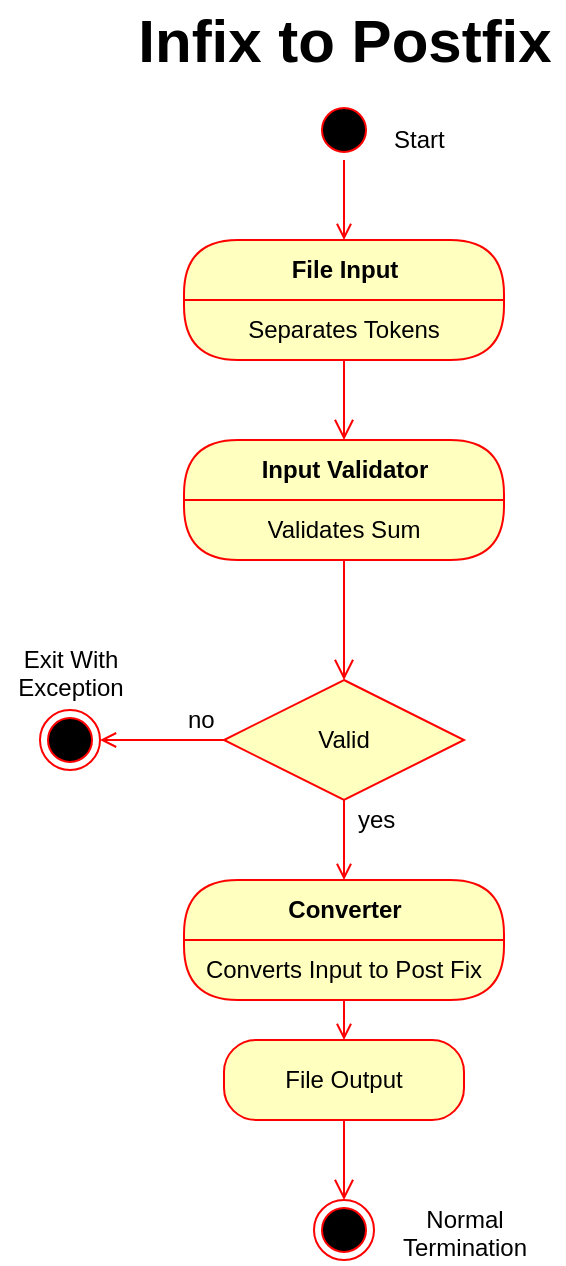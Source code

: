 <mxfile version="12.1.0" type="google" pages="1"><diagram id="WkzB96gpfyebehtzMg_4" name="Page-1"><mxGraphModel dx="2062" dy="1126" grid="1" gridSize="10" guides="1" tooltips="1" connect="1" arrows="1" fold="1" page="1" pageScale="1" pageWidth="850" pageHeight="1100" math="0" shadow="0"><root><mxCell id="0"/><mxCell id="1" parent="0"/><mxCell id="T3A5_eLGtSLF5CPeV3Uh-96" style="edgeStyle=orthogonalEdgeStyle;rounded=0;orthogonalLoop=1;jettySize=auto;html=1;exitX=0.5;exitY=1;exitDx=0;exitDy=0;entryX=0.5;entryY=0;entryDx=0;entryDy=0;startArrow=none;startFill=0;endArrow=open;endFill=0;strokeColor=#FF0000;" parent="1" source="T3A5_eLGtSLF5CPeV3Uh-38" target="T3A5_eLGtSLF5CPeV3Uh-45" edge="1"><mxGeometry relative="1" as="geometry"/></mxCell><mxCell id="T3A5_eLGtSLF5CPeV3Uh-38" value="" style="ellipse;html=1;shape=startState;fillColor=#000000;strokeColor=#ff0000;" parent="1" vertex="1"><mxGeometry x="387" y="210" width="30" height="30" as="geometry"/></mxCell><mxCell id="T3A5_eLGtSLF5CPeV3Uh-45" value="File Input" style="swimlane;html=1;fontStyle=1;align=center;verticalAlign=middle;childLayout=stackLayout;horizontal=1;startSize=30;horizontalStack=0;resizeParent=0;resizeLast=1;container=0;fontColor=#000000;collapsible=0;rounded=1;arcSize=30;strokeColor=#ff0000;fillColor=#ffffc0;swimlaneFillColor=#ffffc0;" parent="1" vertex="1"><mxGeometry x="322" y="280" width="160" height="60" as="geometry"/></mxCell><mxCell id="T3A5_eLGtSLF5CPeV3Uh-46" value="Separates Tokens" style="text;html=1;strokeColor=none;fillColor=none;align=center;verticalAlign=middle;spacingLeft=4;spacingRight=4;whiteSpace=wrap;overflow=hidden;rotatable=0;fontColor=#000000;" parent="T3A5_eLGtSLF5CPeV3Uh-45" vertex="1"><mxGeometry y="30" width="160" height="30" as="geometry"/></mxCell><mxCell id="T3A5_eLGtSLF5CPeV3Uh-59" value="" style="edgeStyle=orthogonalEdgeStyle;html=1;verticalAlign=bottom;endArrow=open;endSize=8;strokeColor=#ff0000;exitX=0.5;exitY=1;exitDx=0;exitDy=0;" parent="1" source="T3A5_eLGtSLF5CPeV3Uh-46" edge="1"><mxGeometry relative="1" as="geometry"><mxPoint x="402" y="380" as="targetPoint"/><mxPoint x="412" y="230" as="sourcePoint"/></mxGeometry></mxCell><mxCell id="T3A5_eLGtSLF5CPeV3Uh-95" value="Start" style="text;html=1;resizable=0;points=[];autosize=1;align=left;verticalAlign=top;spacingTop=-4;" parent="1" vertex="1"><mxGeometry x="425" y="220" width="40" height="20" as="geometry"/></mxCell><mxCell id="T3A5_eLGtSLF5CPeV3Uh-97" value="&lt;b&gt;Infix to Postfix&lt;/b&gt;" style="text;html=1;resizable=0;points=[];autosize=1;align=center;verticalAlign=top;spacingTop=-4;fontSize=30;" parent="1" vertex="1"><mxGeometry x="292" y="160" width="220" height="40" as="geometry"/></mxCell><mxCell id="Co2-2TIauiMWeB9D2tjR-7" value="Input Validator" style="swimlane;html=1;fontStyle=1;align=center;verticalAlign=middle;childLayout=stackLayout;horizontal=1;startSize=30;horizontalStack=0;resizeParent=0;resizeLast=1;container=0;fontColor=#000000;collapsible=0;rounded=1;arcSize=30;strokeColor=#ff0000;fillColor=#ffffc0;swimlaneFillColor=#ffffc0;" vertex="1" parent="1"><mxGeometry x="322" y="380" width="160" height="60" as="geometry"/></mxCell><mxCell id="Co2-2TIauiMWeB9D2tjR-8" value="Validates Sum" style="text;html=1;strokeColor=none;fillColor=none;align=center;verticalAlign=middle;spacingLeft=4;spacingRight=4;whiteSpace=wrap;overflow=hidden;rotatable=0;fontColor=#000000;" vertex="1" parent="Co2-2TIauiMWeB9D2tjR-7"><mxGeometry y="30" width="160" height="30" as="geometry"/></mxCell><mxCell id="Co2-2TIauiMWeB9D2tjR-9" value="" style="edgeStyle=orthogonalEdgeStyle;html=1;verticalAlign=bottom;endArrow=open;endSize=8;strokeColor=#ff0000;fontSize=12;" edge="1" source="Co2-2TIauiMWeB9D2tjR-7" parent="1"><mxGeometry relative="1" as="geometry"><mxPoint x="402" y="500" as="targetPoint"/></mxGeometry></mxCell><mxCell id="Co2-2TIauiMWeB9D2tjR-13" style="edgeStyle=orthogonalEdgeStyle;rounded=0;orthogonalLoop=1;jettySize=auto;html=1;exitX=0;exitY=0.5;exitDx=0;exitDy=0;startArrow=none;startFill=0;endArrow=open;endFill=0;strokeColor=#FF0000;fontSize=12;" edge="1" parent="1" source="Co2-2TIauiMWeB9D2tjR-10"><mxGeometry relative="1" as="geometry"><mxPoint x="280" y="530" as="targetPoint"/></mxGeometry></mxCell><mxCell id="Co2-2TIauiMWeB9D2tjR-22" style="edgeStyle=orthogonalEdgeStyle;rounded=0;orthogonalLoop=1;jettySize=auto;html=1;exitX=0.5;exitY=1;exitDx=0;exitDy=0;startArrow=none;startFill=0;endArrow=open;endFill=0;strokeColor=#FF0000;fontSize=12;" edge="1" parent="1" source="Co2-2TIauiMWeB9D2tjR-10"><mxGeometry relative="1" as="geometry"><mxPoint x="402" y="600" as="targetPoint"/></mxGeometry></mxCell><mxCell id="Co2-2TIauiMWeB9D2tjR-10" value="Valid" style="rhombus;whiteSpace=wrap;html=1;fillColor=#ffffc0;strokeColor=#ff0000;fontSize=12;align=center;" vertex="1" parent="1"><mxGeometry x="342" y="500" width="120" height="60" as="geometry"/></mxCell><mxCell id="Co2-2TIauiMWeB9D2tjR-19" value="no" style="text;html=1;resizable=0;points=[];autosize=1;align=left;verticalAlign=top;spacingTop=-4;fontSize=12;" vertex="1" parent="1"><mxGeometry x="322" y="510" width="30" height="20" as="geometry"/></mxCell><mxCell id="Co2-2TIauiMWeB9D2tjR-20" value="" style="ellipse;html=1;shape=endState;fillColor=#000000;strokeColor=#ff0000;fontSize=12;align=center;" vertex="1" parent="1"><mxGeometry x="250" y="515" width="30" height="30" as="geometry"/></mxCell><mxCell id="Co2-2TIauiMWeB9D2tjR-21" value="Exit With&lt;br&gt;Exception" style="text;html=1;resizable=0;points=[];autosize=1;align=center;verticalAlign=top;spacingTop=-4;fontSize=12;" vertex="1" parent="1"><mxGeometry x="230" y="480" width="70" height="30" as="geometry"/></mxCell><mxCell id="Co2-2TIauiMWeB9D2tjR-23" value="yes" style="text;html=1;resizable=0;points=[];autosize=1;align=left;verticalAlign=top;spacingTop=-4;fontSize=12;" vertex="1" parent="1"><mxGeometry x="407" y="560" width="30" height="20" as="geometry"/></mxCell><mxCell id="Co2-2TIauiMWeB9D2tjR-24" value="Converter" style="swimlane;html=1;fontStyle=1;align=center;verticalAlign=middle;childLayout=stackLayout;horizontal=1;startSize=30;horizontalStack=0;resizeParent=0;resizeLast=1;container=0;fontColor=#000000;collapsible=0;rounded=1;arcSize=30;strokeColor=#ff0000;fillColor=#ffffc0;swimlaneFillColor=#ffffc0;" vertex="1" parent="1"><mxGeometry x="322" y="600" width="160" height="60" as="geometry"/></mxCell><mxCell id="Co2-2TIauiMWeB9D2tjR-25" value="Converts Input to Post Fix" style="text;html=1;strokeColor=none;fillColor=none;align=center;verticalAlign=middle;spacingLeft=4;spacingRight=4;whiteSpace=wrap;overflow=hidden;rotatable=0;fontColor=#000000;" vertex="1" parent="Co2-2TIauiMWeB9D2tjR-24"><mxGeometry y="30" width="160" height="30" as="geometry"/></mxCell><mxCell id="Co2-2TIauiMWeB9D2tjR-27" value="File Output" style="rounded=1;whiteSpace=wrap;html=1;arcSize=40;fontColor=#000000;fillColor=#ffffc0;strokeColor=#ff0000;align=center;" vertex="1" parent="1"><mxGeometry x="342" y="680" width="120" height="40" as="geometry"/></mxCell><mxCell id="Co2-2TIauiMWeB9D2tjR-28" value="" style="edgeStyle=orthogonalEdgeStyle;html=1;verticalAlign=bottom;endArrow=open;endSize=8;strokeColor=#ff0000;fontSize=12;" edge="1" source="Co2-2TIauiMWeB9D2tjR-27" parent="1"><mxGeometry relative="1" as="geometry"><mxPoint x="402" y="760" as="targetPoint"/></mxGeometry></mxCell><mxCell id="Co2-2TIauiMWeB9D2tjR-29" value="" style="ellipse;html=1;shape=endState;fillColor=#000000;strokeColor=#ff0000;fontSize=12;align=center;" vertex="1" parent="1"><mxGeometry x="387" y="760" width="30" height="30" as="geometry"/></mxCell><mxCell id="Co2-2TIauiMWeB9D2tjR-30" value="Normal&lt;br&gt;Termination" style="text;html=1;resizable=0;points=[];autosize=1;align=center;verticalAlign=top;spacingTop=-4;fontSize=12;" vertex="1" parent="1"><mxGeometry x="422" y="760" width="80" height="30" as="geometry"/></mxCell><mxCell id="Co2-2TIauiMWeB9D2tjR-32" style="edgeStyle=orthogonalEdgeStyle;rounded=0;orthogonalLoop=1;jettySize=auto;html=1;exitX=0.5;exitY=1;exitDx=0;exitDy=0;entryX=0.5;entryY=0;entryDx=0;entryDy=0;startArrow=none;startFill=0;endArrow=open;endFill=0;strokeColor=#FF0000;fontSize=12;" edge="1" parent="1" source="Co2-2TIauiMWeB9D2tjR-25" target="Co2-2TIauiMWeB9D2tjR-27"><mxGeometry relative="1" as="geometry"/></mxCell></root></mxGraphModel></diagram></mxfile>